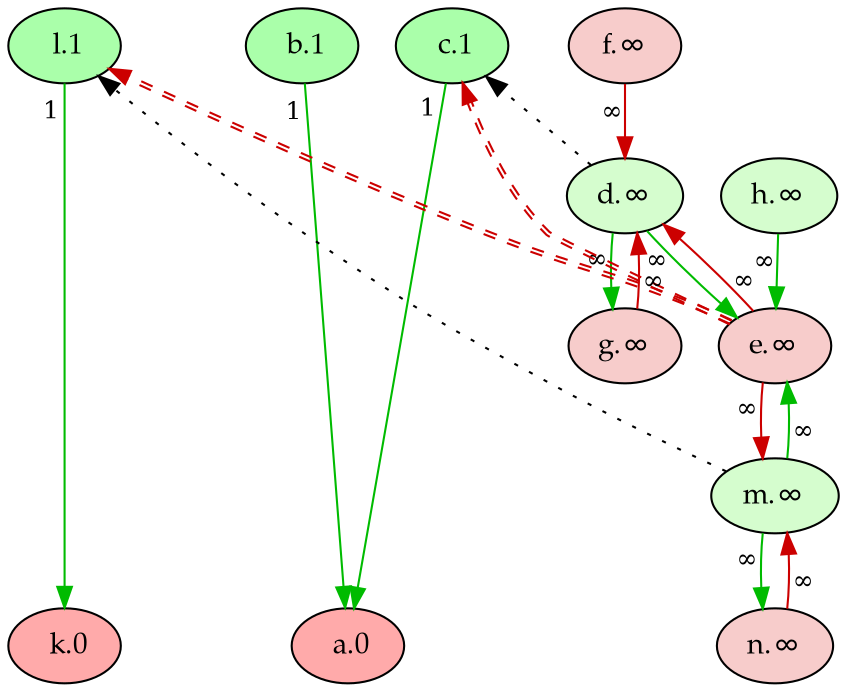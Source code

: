 digraph {
    rankdir="TB"
    node [style=filled fontname="Palatino" fontsize=14]
    node [fillcolor="#AAFFAA"]
    "l" [label=" l.1"]
    "c" [label=" c.1"]
    "b" [label=" b.1"]
    node [fillcolor="#FFAAAA"]
    "a" [label=" a.0"]
    "k" [label=" k.0"]
    node [fillcolor="#d5fdce"]
    "d" [label="d.∞"]
    "m" [label="m.∞"]
    "h" [label="h.∞"]
    node [fillcolor="#f7cccb"]
    "e" [label="e.∞"]
    "f" [label="f.∞"]
    "g" [label="g.∞"]
    "n" [label="n.∞"]
    edge[labeldistance=1.5 fontsize=12]
    edge [color="#00BB00" style="solid" dir="forward" taillabel="1"]
           "b" -> "a" 
           "c" -> "a" 
           "l" -> "k" 
    edge [color="#CC0000" style="solid" dir="forward" taillabel="∞"]
           "e" -> "d" 
           "e" -> "m" 
           "f" -> "d" 
           "g" -> "d" 
           "n" -> "m" 
    edge [color="#00BB00" style="solid" dir="forward" taillabel="∞"]
           "d" -> "e" 
           "m" -> "e" 
           "d" -> "g" 
           "h" -> "e" 
           "m" -> "n" 
    edge [color="black" style="dotted" dir="forward" taillabel="" constraint=false]
           "d" -> "c" 
           "m" -> "l" 
    edge [color="#CC0000:#CC0000" style="dashed" dir="forward" taillabel="" constraint=false]
           "e" -> "c" 
           "e" -> "l" 
    {rank = max a k}
    {rank = min l c b}
}
